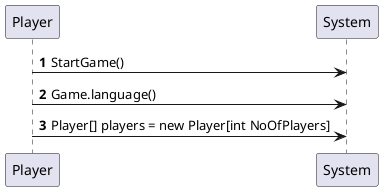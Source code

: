 @startuml
'https://plantuml.com/sequence-diagram

autonumber

Player -> System: StartGame()
Player -> System: Game.language()
Player -> System: Player[] players = new Player[int NoOfPlayers]




@enduml